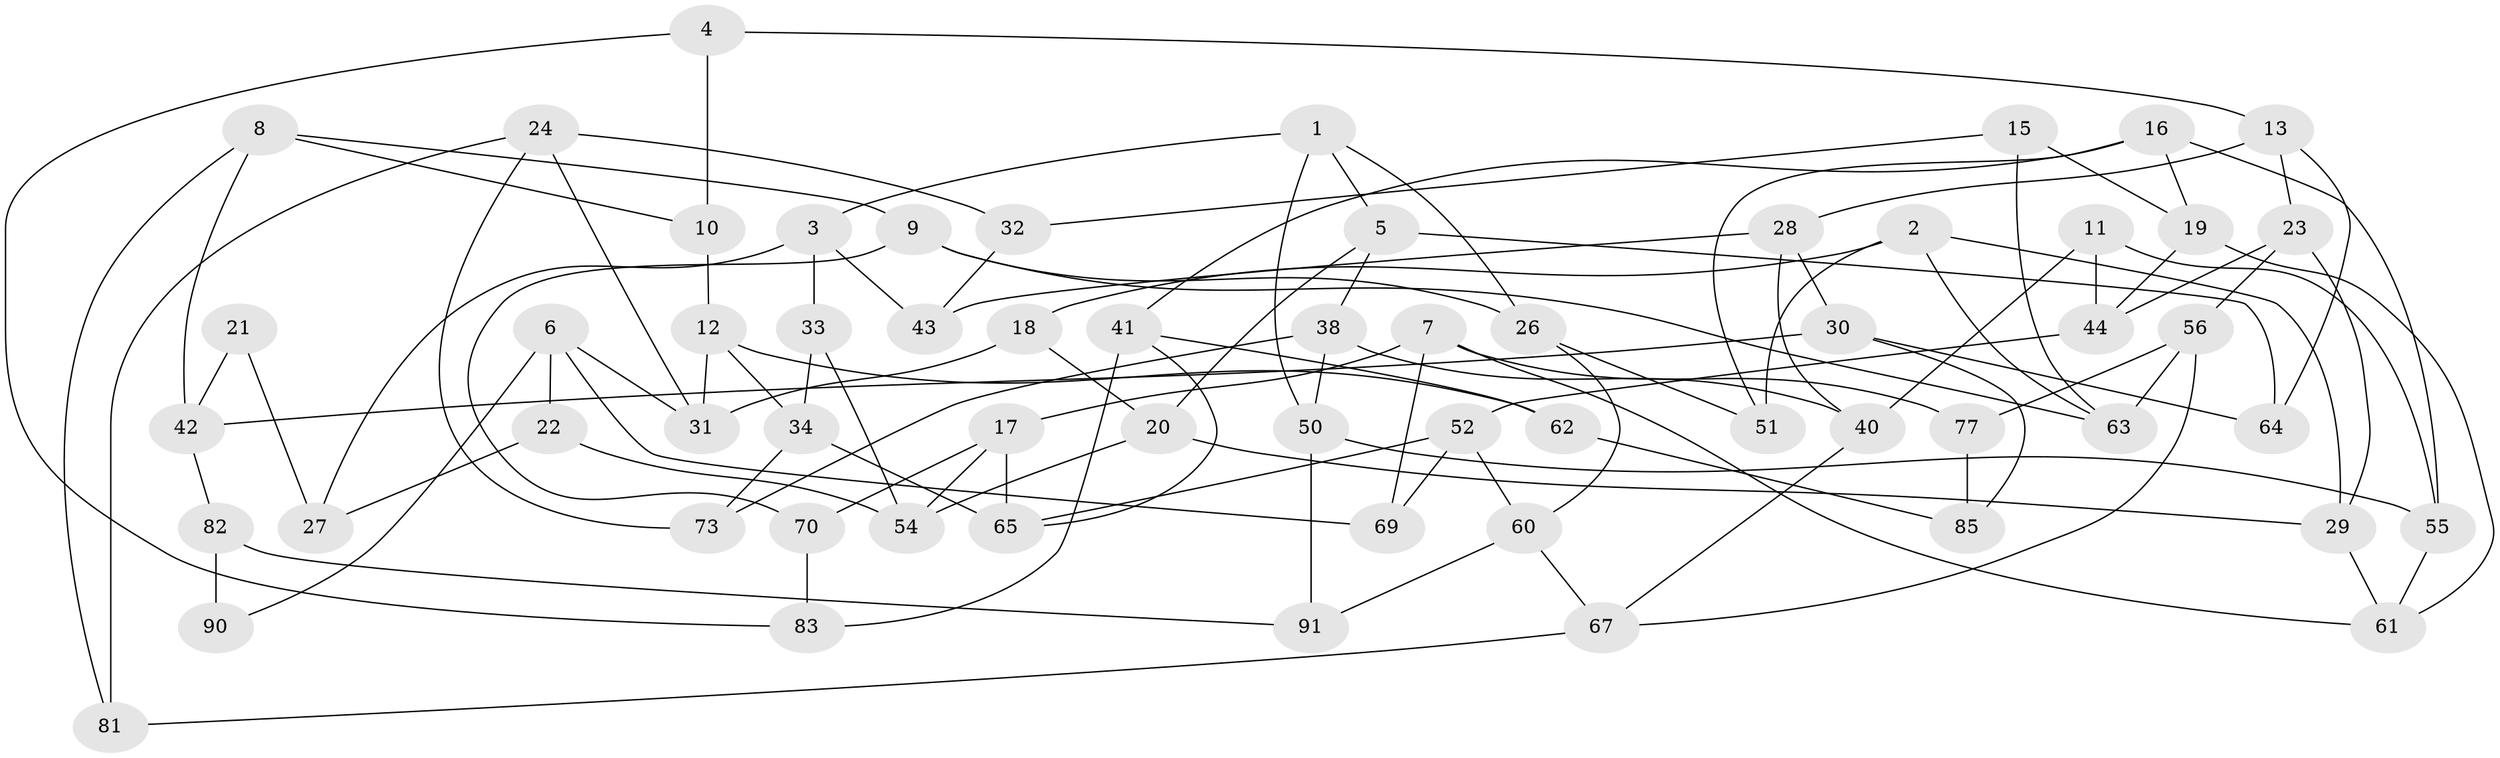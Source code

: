 // original degree distribution, {3: 1.0}
// Generated by graph-tools (version 1.1) at 2025/39/02/21/25 10:39:00]
// undirected, 61 vertices, 109 edges
graph export_dot {
graph [start="1"]
  node [color=gray90,style=filled];
  1 [super="+14"];
  2 [super="+45"];
  3 [super="+35"];
  4;
  5 [super="+98"];
  6 [super="+74"];
  7 [super="+39"];
  8 [super="+47"];
  9 [super="+66"];
  10;
  11;
  12 [super="+76"];
  13 [super="+86"];
  15;
  16 [super="+78"];
  17 [super="+87"];
  18;
  19 [super="+37"];
  20 [super="+25"];
  21;
  22;
  23 [super="+79"];
  24 [super="+36"];
  26 [super="+80"];
  27 [super="+75"];
  28 [super="+95"];
  29 [super="+46"];
  30 [super="+49"];
  31 [super="+53"];
  32;
  33;
  34 [super="+97"];
  38 [super="+58"];
  40 [super="+59"];
  41 [super="+48"];
  42 [super="+72"];
  43;
  44 [super="+57"];
  50 [super="+89"];
  51;
  52 [super="+68"];
  54 [super="+84"];
  55 [super="+100"];
  56 [super="+99"];
  60 [super="+71"];
  61 [super="+94"];
  62;
  63 [super="+93"];
  64;
  65 [super="+96"];
  67 [super="+92"];
  69;
  70;
  73;
  77;
  81;
  82 [super="+88"];
  83;
  85;
  90;
  91;
  1 -- 50;
  1 -- 26;
  1 -- 5;
  1 -- 3;
  2 -- 51;
  2 -- 18;
  2 -- 29;
  2 -- 63;
  3 -- 43;
  3 -- 27;
  3 -- 33;
  4 -- 10;
  4 -- 83;
  4 -- 13;
  5 -- 64;
  5 -- 20;
  5 -- 38;
  6 -- 90;
  6 -- 69;
  6 -- 22;
  6 -- 31;
  7 -- 61;
  7 -- 17;
  7 -- 69;
  7 -- 77;
  8 -- 9;
  8 -- 81;
  8 -- 10;
  8 -- 42;
  9 -- 26;
  9 -- 70;
  9 -- 63;
  10 -- 12;
  11 -- 40;
  11 -- 44;
  11 -- 55;
  12 -- 62;
  12 -- 34;
  12 -- 31;
  13 -- 64;
  13 -- 28;
  13 -- 23;
  15 -- 32;
  15 -- 63;
  15 -- 19;
  16 -- 41;
  16 -- 51;
  16 -- 55;
  16 -- 19;
  17 -- 70;
  17 -- 54;
  17 -- 65;
  18 -- 20;
  18 -- 31;
  19 -- 61;
  19 -- 44;
  20 -- 54;
  20 -- 29;
  21 -- 27 [weight=2];
  21 -- 42;
  22 -- 54;
  22 -- 27;
  23 -- 44;
  23 -- 29;
  23 -- 56;
  24 -- 31;
  24 -- 32;
  24 -- 73;
  24 -- 81;
  26 -- 51;
  26 -- 60;
  28 -- 43;
  28 -- 40;
  28 -- 30;
  29 -- 61;
  30 -- 85;
  30 -- 64;
  30 -- 42;
  32 -- 43;
  33 -- 34;
  33 -- 54;
  34 -- 73;
  34 -- 65;
  38 -- 40;
  38 -- 50;
  38 -- 73;
  40 -- 67;
  41 -- 62;
  41 -- 65;
  41 -- 83;
  42 -- 82;
  44 -- 52;
  50 -- 55;
  50 -- 91;
  52 -- 65;
  52 -- 69;
  52 -- 60;
  55 -- 61;
  56 -- 77;
  56 -- 67;
  56 -- 63;
  60 -- 67;
  60 -- 91;
  62 -- 85;
  67 -- 81;
  70 -- 83;
  77 -- 85;
  82 -- 90 [weight=2];
  82 -- 91;
}
